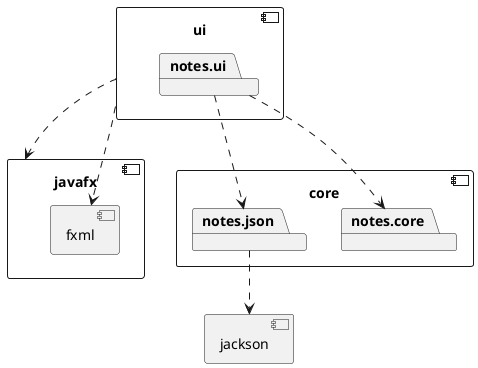 @startuml architecture.puml

component core {
	package notes.core
	package notes.json
}

component jackson {
}

notes.json ..> jackson

component ui {
 	package notes.ui
}

notes.ui ..> notes.core
notes.ui ..> notes.json

component javafx {
 	component fxml {
 	}
}

ui ..> javafx
ui ..> fxml



@enduml
